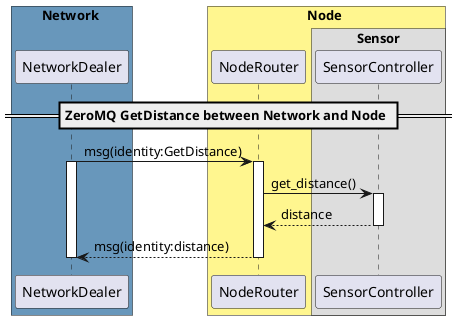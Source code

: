 @startuml
skinparam backgroundColor #FFFFFF

' Defines the participants in the protocol
box Network #6897BB
participant "NetworkDealer" as NetworkDealer
end box

!pragma teoz true
box Node #FFF68F
participant "NodeRouter" as NodeRouter
box Sensor
participant "SensorController" as SensorController
end box
end box

== ZeroMQ GetDistance between Network and Node ==
' NetworkDealer sends a message containing GetDistance to all the nodes
' in the distributed network
NetworkDealer -> NodeRouter: msg(identity:GetDistance)
activate NetworkDealer

activate NodeRouter

NodeRouter -> SensorController: get_distance()
activate SensorController
return distance

return msg(identity:distance)
deactivate NetworkDealer

@enduml
